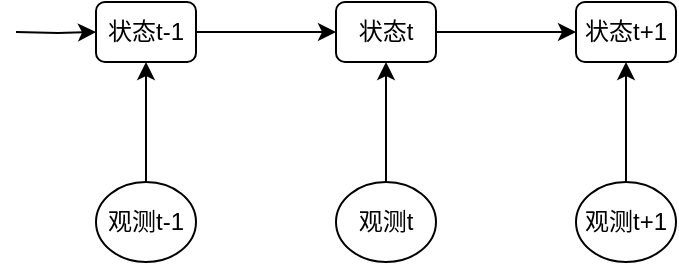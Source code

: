 <mxfile version="10.8.7" type="github"><diagram id="4bfxiQCTMaAPYVKzOCb9" name="Page-1"><mxGraphModel dx="840" dy="459" grid="1" gridSize="10" guides="1" tooltips="1" connect="1" arrows="1" fold="1" page="1" pageScale="1" pageWidth="827" pageHeight="1169" math="0" shadow="0"><root><mxCell id="0"/><mxCell id="1" parent="0"/><mxCell id="vKdOKzgmTuOndy6yoLmk-12" style="edgeStyle=orthogonalEdgeStyle;rounded=0;orthogonalLoop=1;jettySize=auto;html=1;entryX=0;entryY=0.5;entryDx=0;entryDy=0;" edge="1" parent="1" source="vKdOKzgmTuOndy6yoLmk-2" target="vKdOKzgmTuOndy6yoLmk-3"><mxGeometry relative="1" as="geometry"/></mxCell><mxCell id="vKdOKzgmTuOndy6yoLmk-2" value="状态t" style="rounded=1;whiteSpace=wrap;html=1;" vertex="1" parent="1"><mxGeometry x="320" y="160" width="50" height="30" as="geometry"/></mxCell><mxCell id="vKdOKzgmTuOndy6yoLmk-3" value="状态t+1" style="rounded=1;whiteSpace=wrap;html=1;" vertex="1" parent="1"><mxGeometry x="440" y="160" width="50" height="30" as="geometry"/></mxCell><mxCell id="vKdOKzgmTuOndy6yoLmk-11" style="edgeStyle=orthogonalEdgeStyle;rounded=0;orthogonalLoop=1;jettySize=auto;html=1;entryX=0;entryY=0.5;entryDx=0;entryDy=0;" edge="1" parent="1" source="vKdOKzgmTuOndy6yoLmk-4" target="vKdOKzgmTuOndy6yoLmk-2"><mxGeometry relative="1" as="geometry"/></mxCell><mxCell id="vKdOKzgmTuOndy6yoLmk-4" value="状态t-1" style="rounded=1;whiteSpace=wrap;html=1;" vertex="1" parent="1"><mxGeometry x="200" y="160" width="50" height="30" as="geometry"/></mxCell><mxCell id="vKdOKzgmTuOndy6yoLmk-9" style="edgeStyle=orthogonalEdgeStyle;rounded=0;orthogonalLoop=1;jettySize=auto;html=1;exitX=0.5;exitY=0;exitDx=0;exitDy=0;" edge="1" parent="1" source="vKdOKzgmTuOndy6yoLmk-5" target="vKdOKzgmTuOndy6yoLmk-2"><mxGeometry relative="1" as="geometry"/></mxCell><mxCell id="vKdOKzgmTuOndy6yoLmk-5" value="观测t" style="ellipse;whiteSpace=wrap;html=1;" vertex="1" parent="1"><mxGeometry x="320" y="250" width="50" height="40" as="geometry"/></mxCell><mxCell id="vKdOKzgmTuOndy6yoLmk-10" style="edgeStyle=orthogonalEdgeStyle;rounded=0;orthogonalLoop=1;jettySize=auto;html=1;exitX=0.5;exitY=0;exitDx=0;exitDy=0;entryX=0.5;entryY=1;entryDx=0;entryDy=0;" edge="1" parent="1" source="vKdOKzgmTuOndy6yoLmk-6" target="vKdOKzgmTuOndy6yoLmk-3"><mxGeometry relative="1" as="geometry"/></mxCell><mxCell id="vKdOKzgmTuOndy6yoLmk-6" value="观测t+1" style="ellipse;whiteSpace=wrap;html=1;" vertex="1" parent="1"><mxGeometry x="440" y="250" width="50" height="40" as="geometry"/></mxCell><mxCell id="vKdOKzgmTuOndy6yoLmk-8" style="edgeStyle=orthogonalEdgeStyle;rounded=0;orthogonalLoop=1;jettySize=auto;html=1;exitX=0.5;exitY=0;exitDx=0;exitDy=0;entryX=0.5;entryY=1;entryDx=0;entryDy=0;" edge="1" parent="1" source="vKdOKzgmTuOndy6yoLmk-7" target="vKdOKzgmTuOndy6yoLmk-4"><mxGeometry relative="1" as="geometry"/></mxCell><mxCell id="vKdOKzgmTuOndy6yoLmk-7" value="观测t-1" style="ellipse;whiteSpace=wrap;html=1;" vertex="1" parent="1"><mxGeometry x="200" y="250" width="50" height="40" as="geometry"/></mxCell><mxCell id="vKdOKzgmTuOndy6yoLmk-13" style="edgeStyle=orthogonalEdgeStyle;rounded=0;orthogonalLoop=1;jettySize=auto;html=1;entryX=0;entryY=0.5;entryDx=0;entryDy=0;" edge="1" parent="1" target="vKdOKzgmTuOndy6yoLmk-4"><mxGeometry relative="1" as="geometry"><mxPoint x="160" y="175" as="sourcePoint"/><mxPoint x="190" y="170" as="targetPoint"/></mxGeometry></mxCell></root></mxGraphModel></diagram></mxfile>